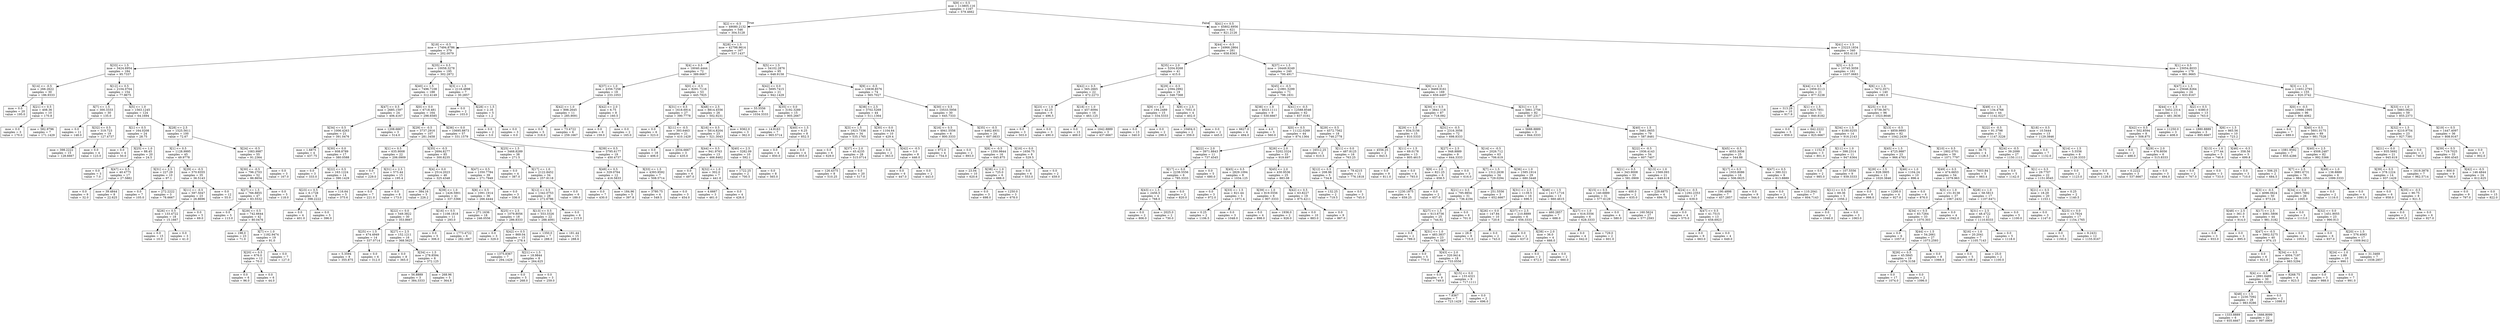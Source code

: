 digraph Tree {
node [shape=box] ;
0 [label="X[9] <= 0.5\nmse = 113805.116\nsamples = 1167\nvalue = 579.4662"] ;
1 [label="X[2] <= -0.5\nmse = 49080.2132\nsamples = 546\nvalue = 304.5128"] ;
0 -> 1 [labeldistance=2.5, labelangle=45, headlabel="True"] ;
2 [label="X[18] <= -0.5\nmse = 17494.8786\nsamples = 379\nvalue = 202.0079"] ;
1 -> 2 ;
3 [label="X[33] <= 1.5\nmse = 3424.6954\nsamples = 184\nvalue = 95.7337"] ;
2 -> 3 ;
4 [label="X[14] <= -0.5\nmse = 266.2622\nsamples = 30\nvalue = 186.9333"] ;
3 -> 4 ;
5 [label="mse = 0.0\nsamples = 20\nvalue = 195.0"] ;
4 -> 5 ;
6 [label="X[21] <= 0.5\nmse = 408.36\nsamples = 10\nvalue = 170.8"] ;
4 -> 6 ;
7 [label="mse = 0.0\nsamples = 3\nvalue = 170.0"] ;
6 -> 7 ;
8 [label="mse = 582.9796\nsamples = 7\nvalue = 171.1429"] ;
6 -> 8 ;
9 [label="X[12] <= 0.5\nmse = 2104.0704\nsamples = 154\nvalue = 77.9675"] ;
3 -> 9 ;
10 [label="X[7] <= 1.5\nmse = 300.3333\nsamples = 30\nvalue = 135.0"] ;
9 -> 10 ;
11 [label="mse = 0.0\nsamples = 11\nvalue = 148.0"] ;
10 -> 11 ;
12 [label="X[32] <= 0.5\nmse = 319.723\nsamples = 19\nvalue = 127.4737"] ;
10 -> 12 ;
13 [label="mse = 398.2222\nsamples = 15\nvalue = 128.6667"] ;
12 -> 13 ;
14 [label="mse = 0.0\nsamples = 4\nvalue = 123.0"] ;
12 -> 14 ;
15 [label="X[5] <= 1.0\nmse = 1563.1245\nsamples = 124\nvalue = 64.1694"] ;
9 -> 15 ;
16 [label="X[1] <= 0.5\nmse = 164.0208\nsamples = 24\nvalue = 28.75"] ;
15 -> 16 ;
17 [label="mse = 0.0\nsamples = 4\nvalue = 50.0"] ;
16 -> 17 ;
18 [label="X[25] <= 1.0\nmse = 88.45\nsamples = 20\nvalue = 24.5"] ;
16 -> 18 ;
19 [label="mse = 0.0\nsamples = 3\nvalue = 7.0"] ;
18 -> 19 ;
20 [label="X[47] <= 0.5\nmse = 40.4775\nsamples = 17\nvalue = 27.5882"] ;
18 -> 20 ;
21 [label="mse = 0.0\nsamples = 9\nvalue = 32.0"] ;
20 -> 21 ;
22 [label="mse = 39.4844\nsamples = 8\nvalue = 22.625"] ;
20 -> 22 ;
23 [label="X[28] <= 2.5\nmse = 1525.5611\nsamples = 100\nvalue = 72.67"] ;
15 -> 23 ;
24 [label="X[1] <= 0.5\nmse = 1128.9995\nsamples = 45\nvalue = 49.9778"] ;
23 -> 24 ;
25 [label="X[31] <= 2.5\nmse = 227.29\nsamples = 10\nvalue = 97.1"] ;
24 -> 25 ;
26 [label="mse = 0.0\nsamples = 7\nvalue = 105.0"] ;
25 -> 26 ;
27 [label="mse = 272.2222\nsamples = 3\nvalue = 78.6667"] ;
25 -> 27 ;
28 [label="X[29] <= -0.5\nmse = 570.9355\nsamples = 35\nvalue = 36.5143"] ;
24 -> 28 ;
29 [label="X[11] <= -0.5\nmse = 597.5047\nsamples = 23\nvalue = 26.8696"] ;
28 -> 29 ;
30 [label="X[26] <= 0.5\nmse = 133.4722\nsamples = 18\nvalue = 15.1667"] ;
29 -> 30 ;
31 [label="mse = 0.0\nsamples = 15\nvalue = 10.0"] ;
30 -> 31 ;
32 [label="mse = 0.0\nsamples = 3\nvalue = 41.0"] ;
30 -> 32 ;
33 [label="mse = 0.0\nsamples = 5\nvalue = 69.0"] ;
29 -> 33 ;
34 [label="mse = 0.0\nsamples = 12\nvalue = 55.0"] ;
28 -> 34 ;
35 [label="X[24] <= -0.5\nmse = 1083.9987\nsamples = 55\nvalue = 91.2364"] ;
23 -> 35 ;
36 [label="X[30] <= -0.5\nmse = 796.2703\nsamples = 52\nvalue = 86.8654"] ;
35 -> 36 ;
37 [label="X[27] <= 1.5\nmse = 766.8855\nsamples = 47\nvalue = 83.5532"] ;
36 -> 37 ;
38 [label="mse = 0.0\nsamples = 5\nvalue = 113.0"] ;
37 -> 38 ;
39 [label="X[29] <= 0.5\nmse = 742.6644\nsamples = 42\nvalue = 80.0476"] ;
37 -> 39 ;
40 [label="mse = 198.0\nsamples = 23\nvalue = 71.0"] ;
39 -> 40 ;
41 [label="X[7] <= 1.0\nmse = 1182.9474\nsamples = 19\nvalue = 91.0"] ;
39 -> 41 ;
42 [label="X[20] <= 0.5\nmse = 676.0\nsamples = 12\nvalue = 70.0"] ;
41 -> 42 ;
43 [label="mse = 0.0\nsamples = 6\nvalue = 96.0"] ;
42 -> 43 ;
44 [label="mse = 0.0\nsamples = 6\nvalue = 44.0"] ;
42 -> 44 ;
45 [label="mse = 0.0\nsamples = 7\nvalue = 127.0"] ;
41 -> 45 ;
46 [label="mse = 0.0\nsamples = 5\nvalue = 118.0"] ;
36 -> 46 ;
47 [label="mse = 0.0\nsamples = 3\nvalue = 167.0"] ;
35 -> 47 ;
48 [label="X[35] <= 0.5\nmse = 10058.3278\nsamples = 195\nvalue = 302.2872"] ;
2 -> 48 ;
49 [label="X[40] <= 1.5\nmse = 7496.7108\nsamples = 188\nvalue = 312.4149"] ;
48 -> 49 ;
50 [label="X[47] <= 0.5\nmse = 2685.1597\nsamples = 24\nvalue = 406.4167"] ;
49 -> 50 ;
51 [label="X[34] <= 0.5\nmse = 1006.4263\nsamples = 21\nvalue = 391.0476"] ;
50 -> 51 ;
52 [label="mse = 1.6875\nsamples = 4\nvalue = 437.75"] ;
51 -> 52 ;
53 [label="X[30] <= 0.0\nmse = 608.8789\nsamples = 17\nvalue = 380.0588"] ;
51 -> 53 ;
54 [label="mse = 0.0\nsamples = 3\nvalue = 333.0"] ;
53 -> 54 ;
55 [label="X[22] <= 0.5\nmse = 163.1224\nsamples = 14\nvalue = 390.1429"] ;
53 -> 55 ;
56 [label="X[23] <= 0.5\nmse = 6.1728\nsamples = 9\nvalue = 398.2222"] ;
55 -> 56 ;
57 [label="mse = 0.0\nsamples = 4\nvalue = 401.0"] ;
56 -> 57 ;
58 [label="mse = 0.0\nsamples = 5\nvalue = 396.0"] ;
56 -> 58 ;
59 [label="mse = 116.64\nsamples = 5\nvalue = 375.6"] ;
55 -> 59 ;
60 [label="mse = 1208.6667\nsamples = 3\nvalue = 514.0"] ;
50 -> 60 ;
61 [label="X[0] <= 0.0\nmse = 6718.481\nsamples = 164\nvalue = 298.6585"] ;
49 -> 61 ;
62 [label="X[29] <= -0.5\nmse = 3737.2916\nsamples = 107\nvalue = 281.3458"] ;
61 -> 62 ;
63 [label="X[1] <= 0.5\nmse = 635.9008\nsamples = 22\nvalue = 206.0909"] ;
62 -> 63 ;
64 [label="mse = 0.0\nsamples = 7\nvalue = 229.0"] ;
63 -> 64 ;
65 [label="X[31] <= 2.5\nmse = 573.44\nsamples = 15\nvalue = 195.4"] ;
63 -> 65 ;
66 [label="mse = 0.0\nsamples = 7\nvalue = 221.0"] ;
65 -> 66 ;
67 [label="mse = 0.0\nsamples = 8\nvalue = 173.0"] ;
65 -> 67 ;
68 [label="X[35] <= -0.5\nmse = 2694.8277\nsamples = 85\nvalue = 300.8235"] ;
62 -> 68 ;
69 [label="X[4] <= 0.0\nmse = 2514.2023\nsamples = 46\nvalue = 325.4348"] ;
68 -> 69 ;
70 [label="mse = 384.16\nsamples = 5\nvalue = 226.2"] ;
69 -> 70 ;
71 [label="X[39] <= 1.0\nmse = 1426.5901\nsamples = 41\nvalue = 337.5366"] ;
69 -> 71 ;
72 [label="X[22] <= 0.0\nmse = 549.3822\nsamples = 30\nvalue = 353.8667"] ;
71 -> 72 ;
73 [label="X[25] <= 1.5\nmse = 474.4949\nsamples = 14\nvalue = 337.0714"] ;
72 -> 73 ;
74 [label="mse = 5.3594\nsamples = 8\nvalue = 355.875"] ;
73 -> 74 ;
75 [label="mse = 0.0\nsamples = 6\nvalue = 312.0"] ;
73 -> 75 ;
76 [label="X[27] <= 2.5\nmse = 152.1211\nsamples = 16\nvalue = 368.5625"] ;
72 -> 76 ;
77 [label="mse = 0.0\nsamples = 8\nvalue = 365.0"] ;
76 -> 77 ;
78 [label="X[34] <= 1.5\nmse = 278.8594\nsamples = 8\nvalue = 372.125"] ;
76 -> 78 ;
79 [label="mse = 56.8889\nsamples = 3\nvalue = 384.3333"] ;
78 -> 79 ;
80 [label="mse = 268.96\nsamples = 5\nvalue = 364.8"] ;
78 -> 80 ;
81 [label="X[16] <= 0.5\nmse = 1108.1818\nsamples = 11\nvalue = 293.0"] ;
71 -> 81 ;
82 [label="mse = 0.0\nsamples = 5\nvalue = 306.0"] ;
81 -> 82 ;
83 [label="mse = 1773.4722\nsamples = 6\nvalue = 282.1667"] ;
81 -> 83 ;
84 [label="X[47] <= 0.5\nmse = 1350.7784\nsamples = 39\nvalue = 271.7949"] ;
68 -> 84 ;
85 [label="X[8] <= 0.5\nmse = 1091.1914\nsamples = 36\nvalue = 266.4444"] ;
84 -> 85 ;
86 [label="mse = 271.1636\nsamples = 18\nvalue = 246.0556"] ;
85 -> 86 ;
87 [label="X[25] <= 2.5\nmse = 1079.8056\nsamples = 18\nvalue = 286.8333"] ;
85 -> 87 ;
88 [label="mse = 0.0\nsamples = 3\nvalue = 329.0"] ;
87 -> 88 ;
89 [label="X[42] <= 0.5\nmse = 869.04\nsamples = 15\nvalue = 278.4"] ;
87 -> 89 ;
90 [label="mse = 1375.8367\nsamples = 7\nvalue = 294.1429"] ;
89 -> 90 ;
91 [label="X[21] <= 1.5\nmse = 18.9844\nsamples = 8\nvalue = 264.625"] ;
89 -> 91 ;
92 [label="mse = 0.0\nsamples = 5\nvalue = 268.0"] ;
91 -> 92 ;
93 [label="mse = 0.0\nsamples = 3\nvalue = 259.0"] ;
91 -> 93 ;
94 [label="mse = 0.0\nsamples = 3\nvalue = 336.0"] ;
84 -> 94 ;
95 [label="X[36] <= 0.0\nmse = 10695.8873\nsamples = 57\nvalue = 331.1579"] ;
61 -> 95 ;
96 [label="X[25] <= 1.5\nmse = 3468.8289\nsamples = 38\nvalue = 271.5"] ;
95 -> 96 ;
97 [label="mse = 0.0\nsamples = 4\nvalue = 387.0"] ;
96 -> 97 ;
98 [label="X[17] <= 1.0\nmse = 2122.8452\nsamples = 34\nvalue = 257.9118"] ;
96 -> 98 ;
99 [label="X[12] <= 0.5\nmse = 1342.0753\nsamples = 28\nvalue = 272.6786"] ;
98 -> 99 ;
100 [label="X[13] <= 0.5\nmse = 553.3326\nsamples = 22\nvalue = 288.4091"] ;
99 -> 100 ;
101 [label="mse = 1350.0\nsamples = 7\nvalue = 288.0"] ;
100 -> 101 ;
102 [label="mse = 181.44\nsamples = 15\nvalue = 288.6"] ;
100 -> 102 ;
103 [label="mse = 0.0\nsamples = 6\nvalue = 215.0"] ;
99 -> 103 ;
104 [label="mse = 0.0\nsamples = 6\nvalue = 189.0"] ;
98 -> 104 ;
105 [label="X[39] <= 0.5\nmse = 3795.6177\nsamples = 19\nvalue = 450.4737"] ;
95 -> 105 ;
106 [label="X[49] <= 0.5\nmse = 329.0764\nsamples = 12\nvalue = 416.5833"] ;
105 -> 106 ;
107 [label="mse = 0.0\nsamples = 7\nvalue = 430.0"] ;
106 -> 107 ;
108 [label="mse = 184.96\nsamples = 5\nvalue = 397.8"] ;
106 -> 108 ;
109 [label="X[33] <= 1.5\nmse = 4393.9592\nsamples = 7\nvalue = 508.5714"] ;
105 -> 109 ;
110 [label="mse = 3780.75\nsamples = 4\nvalue = 549.5"] ;
109 -> 110 ;
111 [label="mse = 0.0\nsamples = 3\nvalue = 454.0"] ;
109 -> 111 ;
112 [label="X[3] <= 1.5\nmse = 2116.4898\nsamples = 7\nvalue = 30.2857"] ;
48 -> 112 ;
113 [label="mse = 0.0\nsamples = 2\nvalue = 103.0"] ;
112 -> 113 ;
114 [label="X[28] <= 1.5\nmse = 2.16\nsamples = 5\nvalue = 1.2"] ;
112 -> 114 ;
115 [label="mse = 0.0\nsamples = 2\nvalue = 3.0"] ;
114 -> 115 ;
116 [label="mse = 0.0\nsamples = 3\nvalue = 0.0"] ;
114 -> 116 ;
117 [label="X[28] <= 1.5\nmse = 42798.9614\nsamples = 167\nvalue = 537.1437"] ;
1 -> 117 ;
118 [label="X[4] <= 0.5\nmse = 16040.4444\nsamples = 72\nvalue = 389.6667"] ;
117 -> 118 ;
119 [label="X[37] <= 1.0\nmse = 4356.7258\nsamples = 19\nvalue = 233.1053"] ;
118 -> 119 ;
120 [label="X[42] <= 1.0\nmse = 898.2645\nsamples = 11\nvalue = 285.9091"] ;
119 -> 120 ;
121 [label="mse = 0.0\nsamples = 5\nvalue = 318.0"] ;
120 -> 121 ;
122 [label="mse = 73.4722\nsamples = 6\nvalue = 259.1667"] ;
120 -> 122 ;
123 [label="X[42] <= 2.0\nmse = 6.75\nsamples = 8\nvalue = 160.5"] ;
119 -> 123 ;
124 [label="mse = 0.0\nsamples = 6\nvalue = 159.0"] ;
123 -> 124 ;
125 [label="mse = 0.0\nsamples = 2\nvalue = 165.0"] ;
123 -> 125 ;
126 [label="X[0] <= -0.5\nmse = 8291.7116\nsamples = 53\nvalue = 445.7925"] ;
118 -> 126 ;
127 [label="X[31] <= 0.5\nmse = 1618.6914\nsamples = 27\nvalue = 390.7778"] ;
126 -> 127 ;
128 [label="mse = 0.0\nsamples = 6\nvalue = 323.0"] ;
127 -> 128 ;
129 [label="X[11] <= -0.5\nmse = 393.6463\nsamples = 21\nvalue = 410.1429"] ;
127 -> 129 ;
130 [label="mse = 0.0\nsamples = 18\nvalue = 406.0"] ;
129 -> 130 ;
131 [label="mse = 2034.6667\nsamples = 3\nvalue = 435.0"] ;
129 -> 131 ;
132 [label="X[48] <= 2.5\nmse = 8814.4556\nsamples = 26\nvalue = 502.9231"] ;
126 -> 132 ;
133 [label="X[16] <= 0.5\nmse = 5814.8204\nsamples = 23\nvalue = 521.3043"] ;
132 -> 133 ;
134 [label="X[44] <= 0.5\nmse = 941.9763\nsamples = 13\nvalue = 466.8462"] ;
133 -> 134 ;
135 [label="mse = 0.0\nsamples = 6\nvalue = 497.0"] ;
134 -> 135 ;
136 [label="X[32] <= 1.0\nmse = 302.0\nsamples = 7\nvalue = 441.0"] ;
134 -> 136 ;
137 [label="mse = 4.6667\nsamples = 3\nvalue = 461.0"] ;
136 -> 137 ;
138 [label="mse = 0.0\nsamples = 4\nvalue = 426.0"] ;
136 -> 138 ;
139 [label="X[40] <= 2.5\nmse = 3282.09\nsamples = 10\nvalue = 592.1"] ;
133 -> 139 ;
140 [label="mse = 1722.25\nsamples = 2\nvalue = 700.5"] ;
139 -> 140 ;
141 [label="mse = 0.0\nsamples = 8\nvalue = 565.0"] ;
139 -> 141 ;
142 [label="mse = 9362.0\nsamples = 3\nvalue = 362.0"] ;
132 -> 142 ;
143 [label="X[5] <= 1.5\nmse = 34102.2876\nsamples = 95\nvalue = 648.9158"] ;
117 -> 143 ;
144 [label="X[42] <= 0.0\nmse = 5695.7415\nsamples = 21\nvalue = 942.1429"] ;
143 -> 144 ;
145 [label="mse = 55.5556\nsamples = 6\nvalue = 1034.3333"] ;
144 -> 145 ;
146 [label="X[35] <= 0.0\nmse = 3192.3289\nsamples = 15\nvalue = 905.2667"] ;
144 -> 146 ;
147 [label="mse = 14.8163\nsamples = 7\nvalue = 965.5714"] ;
146 -> 147 ;
148 [label="X[40] <= 1.5\nmse = 6.25\nsamples = 8\nvalue = 852.5"] ;
146 -> 148 ;
149 [label="mse = 0.0\nsamples = 4\nvalue = 850.0"] ;
148 -> 149 ;
150 [label="mse = 0.0\nsamples = 4\nvalue = 855.0"] ;
148 -> 150 ;
151 [label="X[9] <= -0.5\nmse = 10838.8576\nsamples = 74\nvalue = 565.7027"] ;
143 -> 151 ;
152 [label="X[38] <= 2.5\nmse = 3702.5269\nsamples = 44\nvalue = 511.1364"] ;
151 -> 152 ;
153 [label="X[3] <= 1.5\nmse = 1923.7336\nsamples = 34\nvalue = 535.1765"] ;
152 -> 153 ;
154 [label="mse = 0.0\nsamples = 6\nvalue = 629.0"] ;
153 -> 154 ;
155 [label="X[37] <= 2.0\nmse = 45.4235\nsamples = 28\nvalue = 515.0714"] ;
153 -> 155 ;
156 [label="mse = 126.4375\nsamples = 8\nvalue = 510.25"] ;
155 -> 156 ;
157 [label="mse = 0.0\nsamples = 20\nvalue = 517.0"] ;
155 -> 157 ;
158 [label="X[30] <= 0.0\nmse = 1104.64\nsamples = 10\nvalue = 429.4"] ;
152 -> 158 ;
159 [label="mse = 0.0\nsamples = 2\nvalue = 363.0"] ;
158 -> 159 ;
160 [label="X[42] <= -0.5\nmse = 3.0\nsamples = 8\nvalue = 446.0"] ;
158 -> 160 ;
161 [label="mse = 0.0\nsamples = 6\nvalue = 447.0"] ;
160 -> 161 ;
162 [label="mse = 0.0\nsamples = 2\nvalue = 443.0"] ;
160 -> 162 ;
163 [label="X[30] <= 0.5\nmse = 10533.5956\nsamples = 30\nvalue = 645.7333"] ;
151 -> 163 ;
164 [label="X[16] <= 0.5\nmse = 4941.5556\nsamples = 6\nvalue = 800.3333"] ;
163 -> 164 ;
165 [label="mse = 972.0\nsamples = 4\nvalue = 754.0"] ;
164 -> 165 ;
166 [label="mse = 0.0\nsamples = 2\nvalue = 893.0"] ;
164 -> 166 ;
167 [label="X[35] <= -0.5\nmse = 4462.4931\nsamples = 24\nvalue = 607.0833"] ;
163 -> 167 ;
168 [label="X[8] <= -0.5\nmse = 1350.9844\nsamples = 16\nvalue = 645.875"] ;
167 -> 168 ;
169 [label="mse = 23.04\nsamples = 10\nvalue = 620.6"] ;
168 -> 169 ;
170 [label="X[38] <= 1.0\nmse = 725.0\nsamples = 6\nvalue = 688.0"] ;
168 -> 170 ;
171 [label="mse = 0.0\nsamples = 3\nvalue = 698.0"] ;
170 -> 171 ;
172 [label="mse = 1250.0\nsamples = 3\nvalue = 678.0"] ;
170 -> 172 ;
173 [label="X[16] <= 0.0\nmse = 1656.75\nsamples = 8\nvalue = 529.5"] ;
167 -> 173 ;
174 [label="mse = 0.0\nsamples = 6\nvalue = 553.0"] ;
173 -> 174 ;
175 [label="mse = 0.0\nsamples = 2\nvalue = 459.0"] ;
173 -> 175 ;
176 [label="X[41] <= 0.5\nmse = 45802.6956\nsamples = 621\nvalue = 821.2126"] ;
0 -> 176 [labeldistance=2.5, labelangle=-45, headlabel="False"] ;
177 [label="X[44] <= -0.5\nmse = 24966.2864\nsamples = 281\nvalue = 658.8363"] ;
176 -> 177 ;
178 [label="X[35] <= 2.0\nmse = 5204.9268\nsamples = 41\nvalue = 415.0"] ;
177 -> 178 ;
179 [label="X[42] <= 0.5\nmse = 565.2665\nsamples = 22\nvalue = 472.2273"] ;
178 -> 179 ;
180 [label="X[23] <= 1.0\nmse = 42.25\nsamples = 6\nvalue = 496.5"] ;
179 -> 180 ;
181 [label="mse = 0.0\nsamples = 3\nvalue = 503.0"] ;
180 -> 181 ;
182 [label="mse = 0.0\nsamples = 3\nvalue = 490.0"] ;
180 -> 182 ;
183 [label="X[18] <= 1.0\nmse = 457.6094\nsamples = 16\nvalue = 463.125"] ;
179 -> 183 ;
184 [label="mse = 0.0\nsamples = 13\nvalue = 469.0"] ;
183 -> 184 ;
185 [label="mse = 1642.8889\nsamples = 3\nvalue = 437.6667"] ;
183 -> 185 ;
186 [label="X[29] <= -0.5\nmse = 2394.2992\nsamples = 19\nvalue = 348.7368"] ;
178 -> 186 ;
187 [label="X[9] <= 2.0\nmse = 194.2489\nsamples = 15\nvalue = 334.5333"] ;
186 -> 187 ;
188 [label="mse = 0.0\nsamples = 13\nvalue = 340.0"] ;
187 -> 188 ;
189 [label="mse = 0.0\nsamples = 2\nvalue = 299.0"] ;
187 -> 189 ;
190 [label="X[9] <= 2.5\nmse = 7051.0\nsamples = 4\nvalue = 402.0"] ;
186 -> 190 ;
191 [label="mse = 10404.0\nsamples = 2\nvalue = 359.0"] ;
190 -> 191 ;
192 [label="mse = 0.0\nsamples = 2\nvalue = 445.0"] ;
190 -> 192 ;
193 [label="X[37] <= 1.5\nmse = 16449.9249\nsamples = 240\nvalue = 700.4917"] ;
177 -> 193 ;
194 [label="X[45] <= -0.5\nmse = 21891.5299\nsamples = 71\nvalue = 798.1831"] ;
193 -> 194 ;
195 [label="X[38] <= 1.0\nmse = 4023.1111\nsamples = 9\nvalue = 530.6667"] ;
194 -> 195 ;
196 [label="mse = 6627.0\nsamples = 4\nvalue = 494.0"] ;
195 -> 196 ;
197 [label="mse = 4.0\nsamples = 5\nvalue = 560.0"] ;
195 -> 197 ;
198 [label="X[41] <= -0.5\nmse = 12588.8546\nsamples = 62\nvalue = 837.0161"] ;
194 -> 198 ;
199 [label="X[0] <= 0.5\nmse = 11122.0269\nsamples = 44\nvalue = 874.1364"] ;
198 -> 199 ;
200 [label="X[22] <= 2.0\nmse = 3971.8843\nsamples = 11\nvalue = 737.4545"] ;
199 -> 200 ;
201 [label="X[17] <= 0.0\nmse = 2238.5556\nsamples = 6\nvalue = 785.3333"] ;
200 -> 201 ;
202 [label="X[43] <= 1.5\nmse = 2456.5\nsamples = 4\nvalue = 768.0"] ;
201 -> 202 ;
203 [label="mse = 0.0\nsamples = 2\nvalue = 806.0"] ;
202 -> 203 ;
204 [label="mse = 2025.0\nsamples = 2\nvalue = 730.0"] ;
202 -> 204 ;
205 [label="mse = 0.0\nsamples = 2\nvalue = 820.0"] ;
201 -> 205 ;
206 [label="mse = 0.0\nsamples = 5\nvalue = 680.0"] ;
200 -> 206 ;
207 [label="X[26] <= 2.0\nmse = 5202.3324\nsamples = 33\nvalue = 919.697"] ;
199 -> 207 ;
208 [label="X[45] <= 0.5\nmse = 2829.1094\nsamples = 8\nvalue = 1034.125"] ;
207 -> 208 ;
209 [label="mse = 0.0\nsamples = 3\nvalue = 972.0"] ;
208 -> 209 ;
210 [label="X[33] <= 1.5\nmse = 821.44\nsamples = 5\nvalue = 1071.4"] ;
208 -> 210 ;
211 [label="mse = 0.25\nsamples = 2\nvalue = 1106.5"] ;
210 -> 211 ;
212 [label="mse = 0.0\nsamples = 3\nvalue = 1048.0"] ;
210 -> 212 ;
213 [label="X[45] <= 2.0\nmse = 430.9536\nsamples = 25\nvalue = 883.08"] ;
207 -> 213 ;
214 [label="X[39] <= 1.0\nmse = 819.5556\nsamples = 6\nvalue = 907.3333"] ;
213 -> 214 ;
215 [label="mse = 0.0\nsamples = 4\nvalue = 898.0"] ;
214 -> 215 ;
216 [label="mse = 1936.0\nsamples = 2\nvalue = 926.0"] ;
214 -> 216 ;
217 [label="X[42] <= 0.5\nmse = 63.8227\nsamples = 19\nvalue = 875.4211"] ;
213 -> 217 ;
218 [label="mse = 0.0\nsamples = 10\nvalue = 883.0"] ;
217 -> 218 ;
219 [label="mse = 0.0\nsamples = 9\nvalue = 867.0"] ;
217 -> 219 ;
220 [label="X[29] <= 0.5\nmse = 4572.7562\nsamples = 18\nvalue = 746.2778"] ;
198 -> 220 ;
221 [label="mse = 16512.25\nsamples = 2\nvalue = 610.5"] ;
220 -> 221 ;
222 [label="X[11] <= 0.0\nmse = 487.8125\nsamples = 16\nvalue = 763.25"] ;
220 -> 222 ;
223 [label="X[12] <= 0.5\nmse = 208.96\nsamples = 5\nvalue = 734.8"] ;
222 -> 223 ;
224 [label="mse = 132.25\nsamples = 2\nvalue = 719.5"] ;
223 -> 224 ;
225 [label="mse = 0.0\nsamples = 3\nvalue = 745.0"] ;
223 -> 225 ;
226 [label="mse = 79.4215\nsamples = 11\nvalue = 776.1818"] ;
222 -> 226 ;
227 [label="X[6] <= 2.5\nmse = 8469.9161\nsamples = 169\nvalue = 659.4497"] ;
193 -> 227 ;
228 [label="X[30] <= 0.5\nmse = 3841.118\nsamples = 87\nvalue = 718.092"] ;
227 -> 228 ;
229 [label="X[29] <= 1.5\nmse = 834.5156\nsamples = 15\nvalue = 810.5333"] ;
228 -> 229 ;
230 [label="mse = 4556.25\nsamples = 2\nvalue = 843.5"] ;
229 -> 230 ;
231 [label="X[11] <= 1.5\nmse = 69.0178\nsamples = 13\nvalue = 805.4615"] ;
229 -> 231 ;
232 [label="mse = 0.0\nsamples = 9\nvalue = 811.0"] ;
231 -> 232 ;
233 [label="mse = 0.0\nsamples = 4\nvalue = 793.0"] ;
231 -> 233 ;
234 [label="X[31] <= -0.5\nmse = 2316.3056\nsamples = 72\nvalue = 698.8333"] ;
228 -> 234 ;
235 [label="X[27] <= 2.5\nmse = 948.8889\nsamples = 9\nvalue = 644.3333"] ;
234 -> 235 ;
236 [label="X[9] <= 2.0\nmse = 821.25\nsamples = 6\nvalue = 658.5"] ;
235 -> 236 ;
237 [label="mse = 1230.1875\nsamples = 4\nvalue = 659.25"] ;
236 -> 237 ;
238 [label="mse = 0.0\nsamples = 2\nvalue = 657.0"] ;
236 -> 238 ;
239 [label="mse = 0.0\nsamples = 3\nvalue = 616.0"] ;
235 -> 239 ;
240 [label="X[14] <= -0.5\nmse = 2026.712\nsamples = 63\nvalue = 706.619"] ;
234 -> 240 ;
241 [label="X[7] <= 1.5\nmse = 1312.2638\nsamples = 34\nvalue = 729.0294"] ;
240 -> 241 ;
242 [label="X[21] <= 0.5\nmse = 795.9854\nsamples = 31\nvalue = 736.4194"] ;
241 -> 242 ;
243 [label="X[27] <= 1.5\nmse = 613.6736\nsamples = 25\nvalue = 744.92"] ;
242 -> 243 ;
244 [label="mse = 0.0\nsamples = 2\nvalue = 789.0"] ;
243 -> 244 ;
245 [label="X[31] <= 1.0\nmse = 483.3837\nsamples = 23\nvalue = 741.087"] ;
243 -> 245 ;
246 [label="mse = 0.0\nsamples = 5\nvalue = 770.0"] ;
245 -> 246 ;
247 [label="X[43] <= 2.0\nmse = 320.9414\nsamples = 18\nvalue = 733.0556"] ;
245 -> 247 ;
248 [label="mse = 0.0\nsamples = 9\nvalue = 749.0"] ;
247 -> 248 ;
249 [label="X[15] <= 0.0\nmse = 133.4321\nsamples = 9\nvalue = 717.1111"] ;
247 -> 249 ;
250 [label="mse = 7.8367\nsamples = 7\nvalue = 723.1429"] ;
249 -> 250 ;
251 [label="mse = 0.0\nsamples = 2\nvalue = 696.0"] ;
249 -> 251 ;
252 [label="mse = 0.0\nsamples = 6\nvalue = 701.0"] ;
242 -> 252 ;
253 [label="mse = 251.5556\nsamples = 3\nvalue = 652.6667"] ;
241 -> 253 ;
254 [label="X[36] <= 1.0\nmse = 1585.1914\nsamples = 29\nvalue = 680.3448"] ;
240 -> 254 ;
255 [label="X[31] <= 2.5\nmse = 1139.5\nsamples = 16\nvalue = 696.5"] ;
254 -> 255 ;
256 [label="X[26] <= 0.0\nmse = 147.84\nsamples = 10\nvalue = 720.6"] ;
255 -> 256 ;
257 [label="mse = 28.0\nsamples = 8\nvalue = 715.0"] ;
256 -> 257 ;
258 [label="mse = 0.0\nsamples = 2\nvalue = 743.0"] ;
256 -> 258 ;
259 [label="X[37] <= 2.5\nmse = 210.8889\nsamples = 6\nvalue = 656.3333"] ;
255 -> 259 ;
260 [label="mse = 0.0\nsamples = 2\nvalue = 637.0"] ;
259 -> 260 ;
261 [label="X[38] <= 2.0\nmse = 36.0\nsamples = 4\nvalue = 666.0"] ;
259 -> 261 ;
262 [label="mse = 0.0\nsamples = 2\nvalue = 672.0"] ;
261 -> 262 ;
263 [label="mse = 0.0\nsamples = 2\nvalue = 660.0"] ;
261 -> 263 ;
264 [label="X[48] <= 1.5\nmse = 1417.1716\nsamples = 13\nvalue = 660.4615"] ;
254 -> 264 ;
265 [label="mse = 460.2857\nsamples = 7\nvalue = 688.0"] ;
264 -> 265 ;
266 [label="X[27] <= 1.0\nmse = 616.5556\nsamples = 6\nvalue = 628.3333"] ;
264 -> 266 ;
267 [label="mse = 0.0\nsamples = 4\nvalue = 642.0"] ;
266 -> 267 ;
268 [label="mse = 729.0\nsamples = 2\nvalue = 601.0"] ;
266 -> 268 ;
269 [label="X[31] <= 1.0\nmse = 5861.2756\nsamples = 82\nvalue = 597.2317"] ;
227 -> 269 ;
270 [label="mse = 5688.8889\nsamples = 3\nvalue = 844.3333"] ;
269 -> 270 ;
271 [label="X[40] <= 1.5\nmse = 3461.0655\nsamples = 79\nvalue = 587.8481"] ;
269 -> 271 ;
272 [label="X[22] <= -0.5\nmse = 1936.4143\nsamples = 54\nvalue = 607.7407"] ;
271 -> 272 ;
273 [label="X[21] <= 0.5\nmse = 343.9008\nsamples = 33\nvalue = 581.0909"] ;
272 -> 273 ;
274 [label="X[15] <= 0.5\nmse = 140.6889\nsamples = 31\nvalue = 577.6129"] ;
273 -> 274 ;
275 [label="mse = 0.0\nsamples = 4\nvalue = 580.0"] ;
274 -> 275 ;
276 [label="mse = 160.5624\nsamples = 27\nvalue = 577.2593"] ;
274 -> 276 ;
277 [label="mse = 400.0\nsamples = 2\nvalue = 635.0"] ;
273 -> 277 ;
278 [label="X[13] <= 1.0\nmse = 1569.093\nsamples = 21\nvalue = 649.619"] ;
272 -> 278 ;
279 [label="mse = 229.6875\nsamples = 4\nvalue = 694.75"] ;
278 -> 279 ;
280 [label="X[24] <= -0.5\nmse = 1292.2353\nsamples = 17\nvalue = 639.0"] ;
278 -> 280 ;
281 [label="mse = 0.0\nsamples = 4\nvalue = 575.0"] ;
280 -> 281 ;
282 [label="X[47] <= 0.5\nmse = 41.7515\nsamples = 13\nvalue = 658.6923"] ;
280 -> 282 ;
283 [label="mse = 0.0\nsamples = 9\nvalue = 663.0"] ;
282 -> 283 ;
284 [label="mse = 0.0\nsamples = 4\nvalue = 649.0"] ;
282 -> 284 ;
285 [label="X[45] <= -0.5\nmse = 4053.3056\nsamples = 25\nvalue = 544.88"] ;
271 -> 285 ;
286 [label="X[17] <= 0.5\nmse = 1933.8086\nsamples = 16\nvalue = 506.0625"] ;
285 -> 286 ;
287 [label="mse = 190.4898\nsamples = 7\nvalue = 457.2857"] ;
286 -> 287 ;
288 [label="mse = 0.0\nsamples = 9\nvalue = 544.0"] ;
286 -> 288 ;
289 [label="X[47] <= 0.5\nmse = 380.321\nsamples = 9\nvalue = 613.8889"] ;
285 -> 289 ;
290 [label="mse = 0.0\nsamples = 2\nvalue = 646.0"] ;
289 -> 290 ;
291 [label="mse = 110.2041\nsamples = 7\nvalue = 604.7143"] ;
289 -> 291 ;
292 [label="X[41] <= 1.5\nmse = 23223.1834\nsamples = 340\nvalue = 955.4118"] ;
176 -> 292 ;
293 [label="X[5] <= 0.5\nmse = 10745.3059\nsamples = 161\nvalue = 1037.0683"] ;
292 -> 293 ;
294 [label="X[44] <= 0.5\nmse = 1959.0113\nsamples = 21\nvalue = 877.5238"] ;
293 -> 294 ;
295 [label="mse = 313.29\nsamples = 10\nvalue = 917.9"] ;
294 -> 295 ;
296 [label="X[1] <= 1.5\nmse = 625.7851\nsamples = 11\nvalue = 840.8182"] ;
294 -> 296 ;
297 [label="mse = 0.0\nsamples = 5\nvalue = 859.0"] ;
296 -> 297 ;
298 [label="mse = 642.2222\nsamples = 6\nvalue = 825.6667"] ;
296 -> 298 ;
299 [label="X[6] <= 1.5\nmse = 7672.3571\nsamples = 140\nvalue = 1061.0"] ;
293 -> 299 ;
300 [label="X[25] <= 0.0\nmse = 6739.3671\nsamples = 96\nvalue = 1023.8646"] ;
299 -> 300 ;
301 [label="X[34] <= 1.5\nmse = 4180.0255\nsamples = 14\nvalue = 916.2143"] ;
300 -> 301 ;
302 [label="mse = 1152.0\nsamples = 3\nvalue = 801.0"] ;
301 -> 302 ;
303 [label="X[11] <= 1.0\nmse = 398.2314\nsamples = 11\nvalue = 947.6364"] ;
301 -> 303 ;
304 [label="mse = 0.0\nsamples = 2\nvalue = 985.0"] ;
303 -> 304 ;
305 [label="mse = 107.5556\nsamples = 9\nvalue = 939.3333"] ;
303 -> 305 ;
306 [label="X[13] <= -0.5\nmse = 4859.9893\nsamples = 82\nvalue = 1042.2439"] ;
300 -> 306 ;
307 [label="X[45] <= 1.5\nmse = 4725.9887\nsamples = 23\nvalue = 966.4783"] ;
306 -> 307 ;
308 [label="X[29] <= 1.5\nmse = 828.3905\nsamples = 13\nvalue = 1020.3846"] ;
307 -> 308 ;
309 [label="X[11] <= 0.5\nmse = 69.36\nsamples = 5\nvalue = 1056.2"] ;
308 -> 309 ;
310 [label="mse = 0.0\nsamples = 2\nvalue = 1046.0"] ;
309 -> 310 ;
311 [label="mse = 0.0\nsamples = 3\nvalue = 1063.0"] ;
309 -> 311 ;
312 [label="mse = 0.0\nsamples = 8\nvalue = 998.0"] ;
308 -> 312 ;
313 [label="X[46] <= 1.0\nmse = 1104.24\nsamples = 10\nvalue = 896.4"] ;
307 -> 313 ;
314 [label="mse = 1200.0\nsamples = 4\nvalue = 927.0"] ;
313 -> 314 ;
315 [label="mse = 0.0\nsamples = 6\nvalue = 876.0"] ;
313 -> 315 ;
316 [label="X[10] <= 0.5\nmse = 1802.0701\nsamples = 59\nvalue = 1071.7797"] ;
306 -> 316 ;
317 [label="X[49] <= 0.5\nmse = 474.6653\nsamples = 54\nvalue = 1079.963"] ;
316 -> 317 ;
318 [label="X[3] <= 1.0\nmse = 151.9138\nsamples = 37\nvalue = 1067.2432"] ;
317 -> 318 ;
319 [label="X[34] <= 0.5\nmse = 83.7264\nsamples = 33\nvalue = 1070.303"] ;
318 -> 319 ;
320 [label="mse = 0.0\nsamples = 6\nvalue = 1057.0"] ;
319 -> 320 ;
321 [label="X[44] <= 1.5\nmse = 54.2661\nsamples = 27\nvalue = 1073.2593"] ;
319 -> 321 ;
322 [label="X[26] <= 0.5\nmse = 45.5845\nsamples = 19\nvalue = 1076.3158"] ;
321 -> 322 ;
323 [label="mse = 0.0\nsamples = 17\nvalue = 1074.0"] ;
322 -> 323 ;
324 [label="mse = 0.0\nsamples = 2\nvalue = 1096.0"] ;
322 -> 324 ;
325 [label="mse = 0.0\nsamples = 8\nvalue = 1066.0"] ;
321 -> 325 ;
326 [label="mse = 0.0\nsamples = 4\nvalue = 1042.0"] ;
318 -> 326 ;
327 [label="X[28] <= 1.0\nmse = 58.5813\nsamples = 17\nvalue = 1107.6471"] ;
317 -> 327 ;
328 [label="X[31] <= 2.5\nmse = 48.4722\nsamples = 12\nvalue = 1110.8333"] ;
327 -> 328 ;
329 [label="X[16] <= 1.0\nmse = 20.2041\nsamples = 7\nvalue = 1105.7143"] ;
328 -> 329 ;
330 [label="mse = 0.0\nsamples = 5\nvalue = 1108.0"] ;
329 -> 330 ;
331 [label="mse = 25.0\nsamples = 2\nvalue = 1100.0"] ;
329 -> 331 ;
332 [label="mse = 0.0\nsamples = 5\nvalue = 1118.0"] ;
328 -> 332 ;
333 [label="mse = 0.0\nsamples = 5\nvalue = 1100.0"] ;
327 -> 333 ;
334 [label="mse = 7603.84\nsamples = 5\nvalue = 983.4"] ;
316 -> 334 ;
335 [label="X[49] <= 1.5\nmse = 134.4768\nsamples = 44\nvalue = 1142.0227"] ;
299 -> 335 ;
336 [label="X[22] <= -0.5\nmse = 91.3798\nsamples = 31\nvalue = 1147.3226"] ;
335 -> 336 ;
337 [label="mse = 36.75\nsamples = 4\nvalue = 1128.5"] ;
336 -> 337 ;
338 [label="X[24] <= -0.5\nmse = 39.2099\nsamples = 27\nvalue = 1150.1111"] ;
336 -> 338 ;
339 [label="mse = 0.0\nsamples = 5\nvalue = 1142.0"] ;
338 -> 339 ;
340 [label="X[1] <= 0.5\nmse = 29.7707\nsamples = 22\nvalue = 1151.9545"] ;
338 -> 340 ;
341 [label="X[21] <= 0.5\nmse = 18.29\nsamples = 20\nvalue = 1153.1"] ;
340 -> 341 ;
342 [label="mse = 0.0\nsamples = 3\nvalue = 1147.0"] ;
341 -> 342 ;
343 [label="X[23] <= 0.0\nmse = 13.7924\nsamples = 17\nvalue = 1154.1765"] ;
341 -> 343 ;
344 [label="mse = 0.0\nsamples = 5\nvalue = 1150.0"] ;
343 -> 344 ;
345 [label="mse = 9.2431\nsamples = 12\nvalue = 1155.9167"] ;
343 -> 345 ;
346 [label="mse = 0.25\nsamples = 2\nvalue = 1140.5"] ;
340 -> 346 ;
347 [label="X[18] <= 0.5\nmse = 10.5444\nsamples = 13\nvalue = 1129.3846"] ;
335 -> 347 ;
348 [label="mse = 0.0\nsamples = 7\nvalue = 1132.0"] ;
347 -> 348 ;
349 [label="X[14] <= 1.5\nmse = 5.5556\nsamples = 6\nvalue = 1126.3333"] ;
347 -> 349 ;
350 [label="mse = 0.0\nsamples = 2\nvalue = 1123.0"] ;
349 -> 350 ;
351 [label="mse = 0.0\nsamples = 4\nvalue = 1128.0"] ;
349 -> 351 ;
352 [label="X[1] <= 0.5\nmse = 23054.8033\nsamples = 179\nvalue = 881.9665"] ;
292 -> 352 ;
353 [label="X[47] <= 1.5\nmse = 25646.8264\nsamples = 24\nvalue = 633.9167"] ;
352 -> 353 ;
354 [label="X[44] <= 1.5\nmse = 5452.2314\nsamples = 11\nvalue = 481.3636"] ;
353 -> 354 ;
355 [label="X[42] <= 0.5\nmse = 502.8594\nsamples = 8\nvalue = 508.875"] ;
354 -> 355 ;
356 [label="mse = 0.0\nsamples = 2\nvalue = 488.0"] ;
355 -> 356 ;
357 [label="X[29] <= 2.0\nmse = 476.8056\nsamples = 6\nvalue = 515.8333"] ;
355 -> 357 ;
358 [label="mse = 0.2222\nsamples = 3\nvalue = 537.6667"] ;
357 -> 358 ;
359 [label="mse = 0.0\nsamples = 3\nvalue = 494.0"] ;
357 -> 359 ;
360 [label="mse = 11250.0\nsamples = 3\nvalue = 408.0"] ;
354 -> 360 ;
361 [label="X[2] <= 0.5\nmse = 6380.0\nsamples = 13\nvalue = 763.0"] ;
353 -> 361 ;
362 [label="mse = 1880.8889\nsamples = 3\nvalue = 895.6667"] ;
361 -> 362 ;
363 [label="X[6] <= 1.5\nmse = 865.56\nsamples = 10\nvalue = 723.2"] ;
361 -> 363 ;
364 [label="X[13] <= 1.0\nmse = 277.44\nsamples = 5\nvalue = 746.6"] ;
363 -> 364 ;
365 [label="mse = 0.0\nsamples = 2\nvalue = 767.0"] ;
364 -> 365 ;
366 [label="mse = 0.0\nsamples = 3\nvalue = 733.0"] ;
364 -> 366 ;
367 [label="X[46] <= -0.5\nmse = 358.56\nsamples = 5\nvalue = 699.8"] ;
363 -> 367 ;
368 [label="mse = 0.0\nsamples = 3\nvalue = 710.0"] ;
367 -> 368 ;
369 [label="mse = 506.25\nsamples = 2\nvalue = 684.5"] ;
367 -> 369 ;
370 [label="X[3] <= 1.5\nmse = 11651.2793\nsamples = 155\nvalue = 920.3742"] ;
352 -> 370 ;
371 [label="X[0] <= -0.5\nmse = 10986.1995\nsamples = 96\nvalue = 960.4062"] ;
370 -> 371 ;
372 [label="mse = 0.0\nsamples = 7\nvalue = 689.0"] ;
371 -> 372 ;
373 [label="X[40] <= 0.5\nmse = 5601.0175\nsamples = 89\nvalue = 981.7528"] ;
371 -> 373 ;
374 [label="mse = 1081.9592\nsamples = 7\nvalue = 855.4286"] ;
373 -> 374 ;
375 [label="X[40] <= 2.5\nmse = 4508.2487\nsamples = 82\nvalue = 992.5366"] ;
373 -> 375 ;
376 [label="X[7] <= 2.5\nmse = 3881.6731\nsamples = 76\nvalue = 984.1053"] ;
375 -> 376 ;
377 [label="X[3] <= -0.5\nmse = 4096.0624\nsamples = 50\nvalue = 973.24"] ;
376 -> 377 ;
378 [label="X[48] <= 2.5\nmse = 361.0\nsamples = 6\nvalue = 914.0"] ;
377 -> 378 ;
379 [label="mse = 0.0\nsamples = 3\nvalue = 933.0"] ;
378 -> 379 ;
380 [label="mse = 0.0\nsamples = 3\nvalue = 895.0"] ;
378 -> 380 ;
381 [label="X[17] <= 2.5\nmse = 4061.5806\nsamples = 44\nvalue = 981.3182"] ;
377 -> 381 ;
382 [label="X[47] <= -0.5\nmse = 3902.5275\nsamples = 40\nvalue = 974.15"] ;
381 -> 382 ;
383 [label="mse = 0.0\nsamples = 6\nvalue = 921.0"] ;
382 -> 383 ;
384 [label="X[34] <= 0.5\nmse = 4004.7197\nsamples = 34\nvalue = 983.5294"] ;
382 -> 384 ;
385 [label="X[4] <= -0.5\nmse = 2891.6489\nsamples = 30\nvalue = 991.5333"] ;
384 -> 385 ;
386 [label="X[48] <= 1.5\nmse = 2230.7092\nsamples = 28\nvalue = 983.9286"] ;
385 -> 386 ;
387 [label="mse = 1333.8889\nsamples = 6\nvalue = 935.6667"] ;
386 -> 387 ;
388 [label="mse = 1666.8099\nsamples = 22\nvalue = 997.0909"] ;
386 -> 388 ;
389 [label="mse = 0.0\nsamples = 2\nvalue = 1098.0"] ;
385 -> 389 ;
390 [label="mse = 8268.75\nsamples = 4\nvalue = 923.5"] ;
384 -> 390 ;
391 [label="mse = 0.0\nsamples = 4\nvalue = 1053.0"] ;
381 -> 391 ;
392 [label="X[34] <= 0.0\nmse = 2805.7692\nsamples = 26\nvalue = 1005.0"] ;
376 -> 392 ;
393 [label="mse = 0.0\nsamples = 3\nvalue = 1113.0"] ;
392 -> 393 ;
394 [label="X[32] <= 0.0\nmse = 1451.9055\nsamples = 23\nvalue = 990.913"] ;
392 -> 394 ;
395 [label="mse = 0.0\nsamples = 6\nvalue = 937.0"] ;
394 -> 395 ;
396 [label="X[20] <= 1.5\nmse = 576.4083\nsamples = 17\nvalue = 1009.9412"] ;
394 -> 396 ;
397 [label="X[24] <= 1.0\nmse = 1.89\nsamples = 10\nvalue = 990.1"] ;
396 -> 397 ;
398 [label="mse = 0.0\nsamples = 3\nvalue = 988.0"] ;
397 -> 398 ;
399 [label="mse = 0.0\nsamples = 7\nvalue = 991.0"] ;
397 -> 399 ;
400 [label="mse = 31.3469\nsamples = 7\nvalue = 1038.2857"] ;
396 -> 400 ;
401 [label="X[49] <= 1.0\nmse = 138.8889\nsamples = 6\nvalue = 1099.3333"] ;
375 -> 401 ;
402 [label="mse = 0.0\nsamples = 2\nvalue = 1116.0"] ;
401 -> 402 ;
403 [label="mse = 0.0\nsamples = 4\nvalue = 1091.0"] ;
401 -> 403 ;
404 [label="X[33] <= 1.0\nmse = 5883.0623\nsamples = 59\nvalue = 855.2373"] ;
370 -> 404 ;
405 [label="X[32] <= 1.5\nmse = 4210.9754\nsamples = 23\nvalue = 927.7391"] ;
404 -> 405 ;
406 [label="X[21] <= 0.0\nmse = 935.5692\nsamples = 21\nvalue = 945.619"] ;
405 -> 406 ;
407 [label="X[39] <= 0.5\nmse = 378.1224\nsamples = 14\nvalue = 937.1429"] ;
406 -> 407 ;
408 [label="mse = 0.0\nsamples = 6\nvalue = 958.0"] ;
407 -> 408 ;
409 [label="X[35] <= -0.5\nmse = 90.75\nsamples = 8\nvalue = 921.5"] ;
407 -> 409 ;
410 [label="mse = 0.0\nsamples = 2\nvalue = 905.0"] ;
409 -> 410 ;
411 [label="mse = 0.0\nsamples = 6\nvalue = 927.0"] ;
409 -> 411 ;
412 [label="mse = 1619.3878\nsamples = 7\nvalue = 962.5714"] ;
406 -> 412 ;
413 [label="mse = 0.0\nsamples = 2\nvalue = 740.0"] ;
405 -> 413 ;
414 [label="X[19] <= 0.5\nmse = 1447.4097\nsamples = 36\nvalue = 808.9167"] ;
404 -> 414 ;
415 [label="X[39] <= 0.5\nmse = 719.7025\nsamples = 33\nvalue = 800.4545"] ;
414 -> 415 ;
416 [label="mse = 800.0\nsamples = 9\nvalue = 768.0"] ;
415 -> 416 ;
417 [label="X[42] <= -0.5\nmse = 146.4844\nsamples = 24\nvalue = 812.625"] ;
415 -> 417 ;
418 [label="mse = 0.0\nsamples = 9\nvalue = 797.0"] ;
417 -> 418 ;
419 [label="mse = 0.0\nsamples = 15\nvalue = 822.0"] ;
417 -> 419 ;
420 [label="mse = 0.0\nsamples = 3\nvalue = 902.0"] ;
414 -> 420 ;
}
